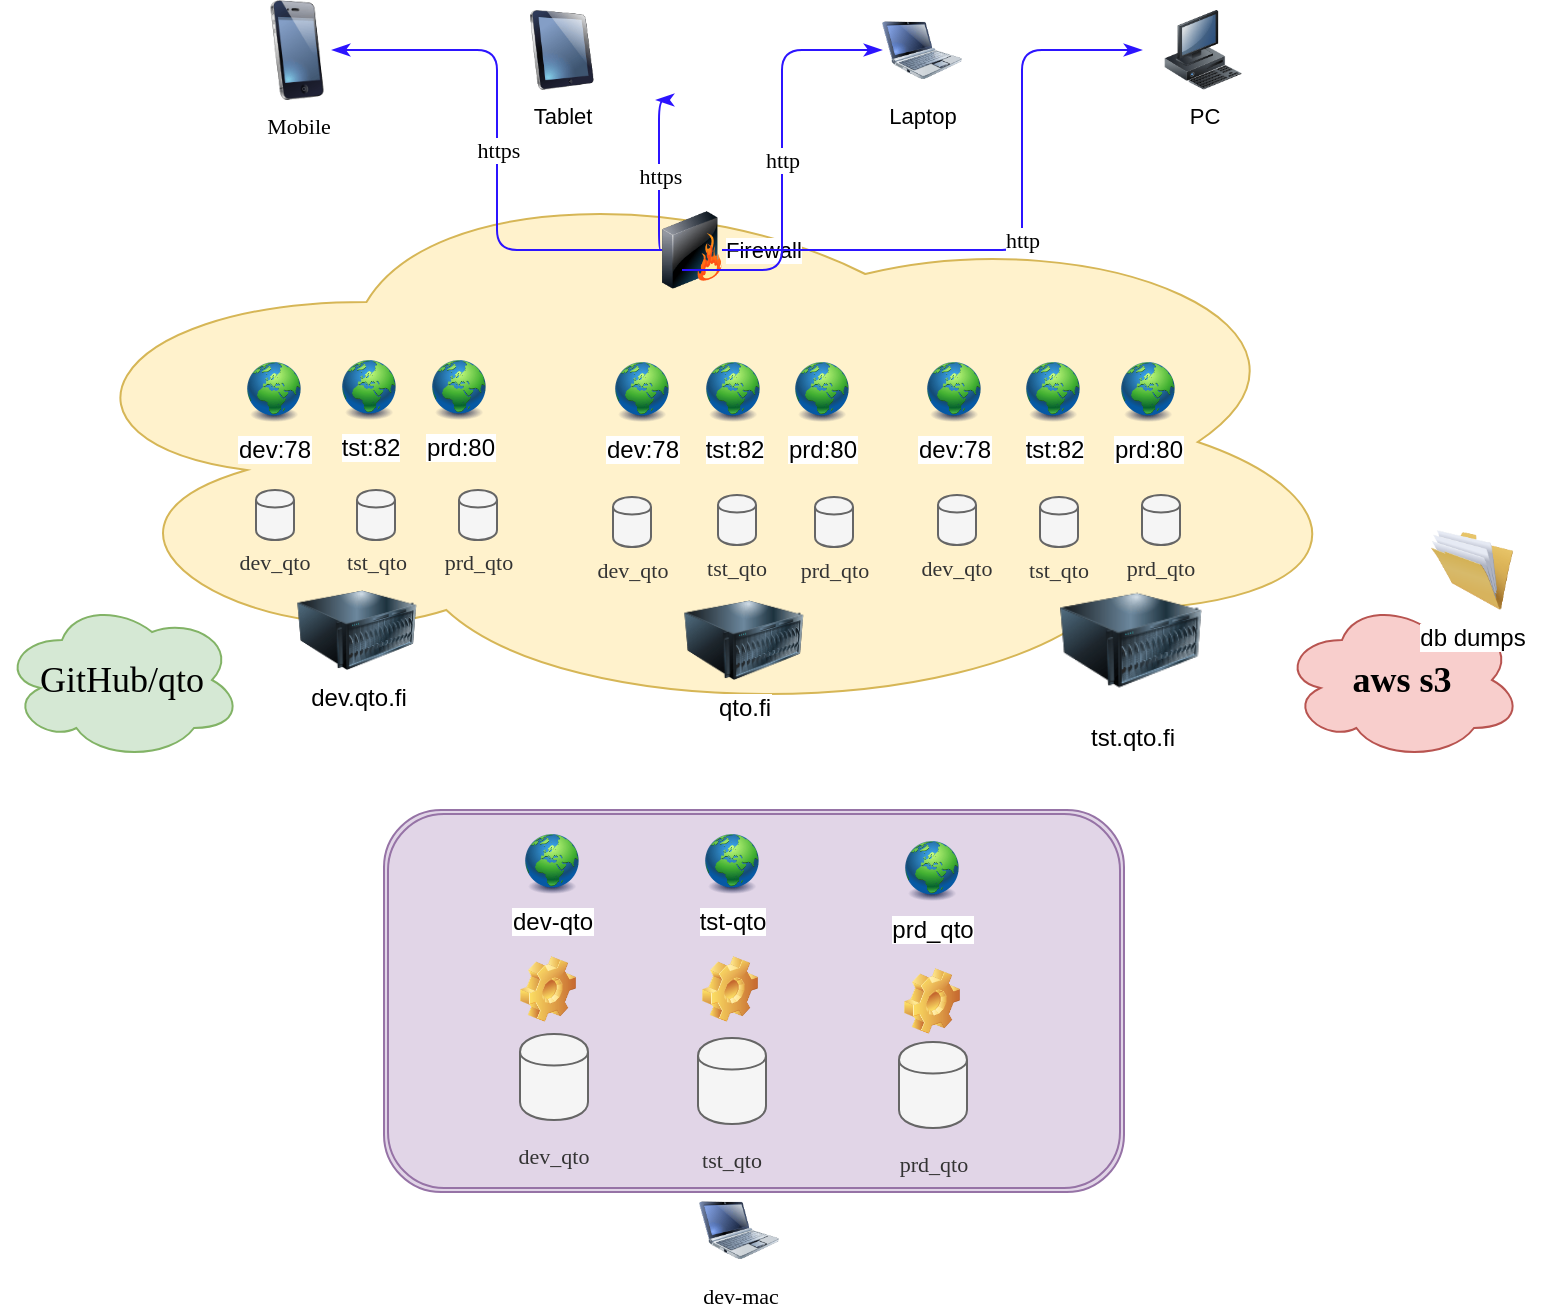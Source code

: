 <mxfile version="12.1.9" type="device" pages="1"><diagram name="Page-1" id="55a83fd1-7818-8e21-69c5-c3457e3827bb"><mxGraphModel dx="932" dy="583" grid="1" gridSize="10" guides="1" tooltips="1" connect="1" arrows="1" fold="1" page="1" pageScale="1" pageWidth="1100" pageHeight="850" background="#ffffff" math="0" shadow="0"><root><mxCell id="0"/><mxCell id="1" parent="0"/><mxCell id="VZ77hYy8lF5HKknLjza2-18" value="" style="ellipse;shape=cloud;whiteSpace=wrap;html=1;fontFamily=Lucida Console;fontSize=11;fillColor=#fff2cc;strokeColor=#d6b656;" parent="1" vertex="1"><mxGeometry x="166" y="436" width="665" height="280" as="geometry"/></mxCell><mxCell id="69ecfefc5c41e42c-3" value="Firewall" style="image;html=1;labelBackgroundColor=#ffffff;image=img/lib/clip_art/networking/Firewall_128x128.png;rounded=1;shadow=0;comic=0;strokeColor=#000000;strokeWidth=2;fillColor=#FFFFFF;fontSize=11;fontColor=#000000;labelPosition=right;verticalLabelPosition=middle;align=left;verticalAlign=middle;" parent="1" vertex="1"><mxGeometry x="480" y="460" width="30" height="40" as="geometry"/></mxCell><mxCell id="69ecfefc5c41e42c-4" value="Tablet" style="image;html=1;labelBackgroundColor=#ffffff;image=img/lib/clip_art/computers/iPad_128x128.png;rounded=1;shadow=0;comic=0;strokeColor=#000000;strokeWidth=2;fillColor=#FFFFFF;fontSize=11;fontColor=#000000;" parent="1" vertex="1"><mxGeometry x="410" y="360" width="40" height="40" as="geometry"/></mxCell><mxCell id="69ecfefc5c41e42c-7" value="PC" style="image;html=1;labelBackgroundColor=#ffffff;image=img/lib/clip_art/computers/Workstation_128x128.png;rounded=1;shadow=0;comic=0;strokeColor=#000000;strokeWidth=2;fillColor=#FFFFFF;fontSize=11;fontColor=#000000;" parent="1" vertex="1"><mxGeometry x="720" y="360" width="61" height="40" as="geometry"/></mxCell><mxCell id="69ecfefc5c41e42c-8" value="Mobile" style="image;html=1;labelBackgroundColor=#ffffff;image=img/lib/clip_art/telecommunication/iPhone_128x128.png;rounded=1;shadow=0;comic=0;strokeColor=#000000;strokeWidth=2;fillColor=#FFFFFF;fontSize=11;fontColor=#000000;fontFamily=Lucida Console;" parent="1" vertex="1"><mxGeometry x="280" y="355" width="35" height="50" as="geometry"/></mxCell><mxCell id="69ecfefc5c41e42c-9" value="Laptop" style="image;html=1;labelBackgroundColor=#ffffff;image=img/lib/clip_art/computers/Netbook_128x128.png;rounded=1;shadow=0;comic=0;strokeColor=#000000;strokeWidth=2;fillColor=#FFFFFF;fontSize=11;fontColor=#000000;" parent="1" vertex="1"><mxGeometry x="590" y="360" width="40" height="40" as="geometry"/></mxCell><mxCell id="69ecfefc5c41e42c-10" value="dev-mac&lt;br&gt;" style="image;html=1;labelBackgroundColor=#ffffff;image=img/lib/clip_art/computers/Netbook_128x128.png;rounded=1;shadow=0;comic=0;strokeColor=#000000;strokeWidth=2;fillColor=#FFFFFF;fontSize=11;fontColor=#000000;fontFamily=Lucida Console;" parent="1" vertex="1"><mxGeometry x="498.5" y="950" width="40" height="40" as="geometry"/></mxCell><mxCell id="VZ77hYy8lF5HKknLjza2-5" value="dev.qto.fi" style="image;html=1;labelBackgroundColor=#ffffff;image=img/lib/clip_art/computers/Server_128x128.png" parent="1" vertex="1"><mxGeometry x="292" y="650" width="71" height="40" as="geometry"/></mxCell><mxCell id="VZ77hYy8lF5HKknLjza2-19" value="" style="shape=ext;double=1;rounded=1;whiteSpace=wrap;html=1;fontFamily=Lucida Console;fontSize=11;fillColor=#e1d5e7;strokeColor=#9673a6;" parent="1" vertex="1"><mxGeometry x="341" y="760" width="370" height="191" as="geometry"/></mxCell><mxCell id="VZ77hYy8lF5HKknLjza2-24" value="dev-qto" style="image;html=1;labelBackgroundColor=#ffffff;image=img/lib/clip_art/general/Earth_globe_128x128.png" parent="1" vertex="1"><mxGeometry x="395" y="772" width="60" height="30" as="geometry"/></mxCell><mxCell id="VZ77hYy8lF5HKknLjza2-35" value="tst-qto" style="image;html=1;labelBackgroundColor=#ffffff;image=img/lib/clip_art/general/Earth_globe_128x128.png" parent="1" vertex="1"><mxGeometry x="490.5" y="772" width="49" height="30" as="geometry"/></mxCell><mxCell id="VZ77hYy8lF5HKknLjza2-27" value="&lt;h4&gt;&lt;span style=&quot;font-size: 18px&quot;&gt;aws s3&lt;/span&gt;&lt;/h4&gt;" style="ellipse;shape=cloud;whiteSpace=wrap;html=1;fontFamily=Lucida Console;fontSize=11;fillColor=#f8cecc;strokeColor=#b85450;" parent="1" vertex="1"><mxGeometry x="790" y="655" width="120" height="80" as="geometry"/></mxCell><mxCell id="VZ77hYy8lF5HKknLjza2-30" value="https" style="edgeStyle=elbowEdgeStyle;elbow=horizontal;endArrow=classicThin;html=1;fontFamily=Lucida Console;fontSize=11;entryX=1;entryY=0.5;entryDx=0;entryDy=0;exitX=0;exitY=0.5;exitDx=0;exitDy=0;rounded=1;strokeColor=#2C14FF;endFill=1;shadow=0;comic=0;" parent="1" source="69ecfefc5c41e42c-3" target="69ecfefc5c41e42c-8" edge="1"><mxGeometry width="50" height="50" relative="1" as="geometry"><mxPoint x="500" y="440" as="sourcePoint"/><mxPoint x="310" y="430" as="targetPoint"/></mxGeometry></mxCell><mxCell id="VZ77hYy8lF5HKknLjza2-32" value="http" style="edgeStyle=elbowEdgeStyle;elbow=horizontal;endArrow=classicThin;html=1;fontFamily=Lucida Console;fontSize=11;entryX=0;entryY=0.5;entryDx=0;entryDy=0;rounded=1;strokeColor=#2C14FF;endFill=1;shadow=0;comic=0;" parent="1" target="69ecfefc5c41e42c-9" edge="1"><mxGeometry width="50" height="50" relative="1" as="geometry"><mxPoint x="490" y="490" as="sourcePoint"/><mxPoint x="460" y="390" as="targetPoint"/></mxGeometry></mxCell><mxCell id="VZ77hYy8lF5HKknLjza2-33" value="http" style="edgeStyle=elbowEdgeStyle;elbow=horizontal;endArrow=classicThin;html=1;fontFamily=Lucida Console;fontSize=11;rounded=1;strokeColor=#2C14FF;endFill=1;shadow=0;comic=0;" parent="1" source="69ecfefc5c41e42c-3" target="69ecfefc5c41e42c-7" edge="1"><mxGeometry width="50" height="50" relative="1" as="geometry"><mxPoint x="500" y="500" as="sourcePoint"/><mxPoint x="600" y="390" as="targetPoint"/><Array as="points"><mxPoint x="660" y="450"/></Array></mxGeometry></mxCell><mxCell id="VZ77hYy8lF5HKknLjza2-40" value="" style="shape=image;html=1;verticalAlign=top;verticalLabelPosition=bottom;labelBackgroundColor=#ffffff;imageAspect=0;aspect=fixed;image=https://cdn2.iconfinder.com/data/icons/social-icons-33/128/Google_Chrome-128.png;fontFamily=Lucida Console;fontSize=11;" parent="1" vertex="1"><mxGeometry x="315.5" y="388" width="24" height="24" as="geometry"/></mxCell><mxCell id="VZ77hYy8lF5HKknLjza2-41" value="" style="shape=image;html=1;verticalAlign=top;verticalLabelPosition=bottom;labelBackgroundColor=#ffffff;imageAspect=0;aspect=fixed;image=https://cdn2.iconfinder.com/data/icons/social-icons-33/128/Google_Chrome-128.png;fontFamily=Lucida Console;fontSize=11;" parent="1" vertex="1"><mxGeometry x="453" y="393" width="24" height="24" as="geometry"/></mxCell><mxCell id="VZ77hYy8lF5HKknLjza2-42" value="https" style="edgeStyle=elbowEdgeStyle;elbow=horizontal;endArrow=classicThin;html=1;fontFamily=Lucida Console;fontSize=11;entryX=1;entryY=0.5;entryDx=0;entryDy=0;rounded=1;strokeColor=#2C14FF;endFill=1;shadow=0;comic=0;" parent="1" source="69ecfefc5c41e42c-3" target="VZ77hYy8lF5HKknLjza2-41" edge="1"><mxGeometry width="50" height="50" relative="1" as="geometry"><mxPoint x="480" y="480" as="sourcePoint"/><mxPoint x="450" y="380" as="targetPoint"/></mxGeometry></mxCell><mxCell id="VZ77hYy8lF5HKknLjza2-44" value="" style="shape=image;html=1;verticalAlign=top;verticalLabelPosition=bottom;labelBackgroundColor=#ffffff;imageAspect=0;aspect=fixed;image=https://cdn2.iconfinder.com/data/icons/social-icons-33/128/Google_Chrome-128.png;fontFamily=Lucida Console;fontSize=11;" parent="1" vertex="1"><mxGeometry x="576.5" y="388" width="24" height="24" as="geometry"/></mxCell><mxCell id="VZ77hYy8lF5HKknLjza2-45" value="" style="shape=image;html=1;verticalAlign=top;verticalLabelPosition=bottom;labelBackgroundColor=#ffffff;imageAspect=0;aspect=fixed;image=https://cdn2.iconfinder.com/data/icons/social-icons-33/128/Google_Chrome-128.png;fontFamily=Lucida Console;fontSize=11;" parent="1" vertex="1"><mxGeometry x="711" y="388" width="24" height="24" as="geometry"/></mxCell><mxCell id="VZ77hYy8lF5HKknLjza2-46" value="" style="shape=image;html=1;verticalAlign=top;verticalLabelPosition=bottom;labelBackgroundColor=#ffffff;imageAspect=0;aspect=fixed;image=https://cdn2.iconfinder.com/data/icons/social-icons-33/128/Google_Chrome-128.png;fontFamily=Lucida Console;fontSize=11;" parent="1" vertex="1"><mxGeometry x="532" y="946" width="24" height="24" as="geometry"/></mxCell><mxCell id="VZ77hYy8lF5HKknLjza2-49" value="&lt;br&gt;&lt;br&gt;&lt;br&gt;&lt;br&gt;&lt;br&gt;dev_qto" style="shape=cylinder;whiteSpace=wrap;html=1;boundedLbl=1;backgroundOutline=1;fontFamily=Lucida Console;fontSize=11;fillColor=#f5f5f5;strokeColor=#666666;fontColor=#333333;" parent="1" vertex="1"><mxGeometry x="409" y="872" width="34" height="43" as="geometry"/></mxCell><mxCell id="VZ77hYy8lF5HKknLjza2-50" value="prd_qto" style="image;html=1;labelBackgroundColor=#ffffff;image=img/lib/clip_art/general/Earth_globe_128x128.png" parent="1" vertex="1"><mxGeometry x="590.5" y="775.5" width="49" height="30" as="geometry"/></mxCell><mxCell id="VZ77hYy8lF5HKknLjza2-51" style="edgeStyle=elbowEdgeStyle;comic=0;orthogonalLoop=1;jettySize=auto;elbow=horizontal;html=1;exitX=1;exitY=0.3;exitDx=0;exitDy=0;shadow=0;endArrow=classicThin;endFill=1;strokeColor=#2C14FF;fontFamily=Lucida Console;" parent="1" source="VZ77hYy8lF5HKknLjza2-49" target="VZ77hYy8lF5HKknLjza2-49" edge="1"><mxGeometry relative="1" as="geometry"/></mxCell><mxCell id="VZ77hYy8lF5HKknLjza2-52" value="&lt;br&gt;&lt;br&gt;&lt;br&gt;&lt;br&gt;&lt;br&gt;tst_qto" style="shape=cylinder;whiteSpace=wrap;html=1;boundedLbl=1;backgroundOutline=1;fontFamily=Lucida Console;fontSize=11;fillColor=#f5f5f5;strokeColor=#666666;fontColor=#333333;" parent="1" vertex="1"><mxGeometry x="498" y="874" width="34" height="43" as="geometry"/></mxCell><mxCell id="VZ77hYy8lF5HKknLjza2-54" value="&lt;br&gt;&lt;br&gt;&lt;br&gt;&lt;br&gt;&lt;br&gt;prd_qto" style="shape=cylinder;whiteSpace=wrap;html=1;boundedLbl=1;backgroundOutline=1;fontFamily=Lucida Console;fontSize=11;fillColor=#f5f5f5;strokeColor=#666666;fontColor=#333333;" parent="1" vertex="1"><mxGeometry x="598.5" y="876" width="34" height="43" as="geometry"/></mxCell><mxCell id="VZ77hYy8lF5HKknLjza2-55" value="&lt;font style=&quot;font-size: 18px&quot;&gt;GitHub/qto&lt;/font&gt;" style="ellipse;shape=cloud;whiteSpace=wrap;html=1;fontFamily=Lucida Console;fontSize=11;fillColor=#d5e8d4;strokeColor=#82b366;" parent="1" vertex="1"><mxGeometry x="150" y="655" width="120" height="80" as="geometry"/></mxCell><mxCell id="UG7Mb5MKqXVqBHHixs7j-2" value="qto.fi" style="image;html=1;labelBackgroundColor=#ffffff;image=img/lib/clip_art/computers/Server_128x128.png" vertex="1" parent="1"><mxGeometry x="485.5" y="655" width="71" height="40" as="geometry"/></mxCell><mxCell id="VZ77hYy8lF5HKknLjza2-9" value="db dumps" style="image;html=1;labelBackgroundColor=#ffffff;image=img/lib/clip_art/general/Full_Folder_128x128.png" parent="1" vertex="1"><mxGeometry x="850" y="620" width="70" height="40" as="geometry"/></mxCell><mxCell id="UG7Mb5MKqXVqBHHixs7j-3" value="tst.qto.fi" style="image;html=1;labelBackgroundColor=#ffffff;image=img/lib/clip_art/computers/Server_128x128.png" vertex="1" parent="1"><mxGeometry x="679" y="640" width="71" height="70" as="geometry"/></mxCell><mxCell id="UG7Mb5MKqXVqBHHixs7j-4" value="dev:78" style="image;html=1;labelBackgroundColor=#ffffff;image=img/lib/clip_art/general/Earth_globe_128x128.png" vertex="1" parent="1"><mxGeometry x="262" y="536" width="48" height="30" as="geometry"/></mxCell><mxCell id="VZ77hYy8lF5HKknLjza2-38" value="" style="shape=image;html=1;verticalLabelPosition=bottom;labelBackgroundColor=#ffffff;verticalAlign=top;imageAspect=1;aspect=fixed;image=img/clipart/Gear_128x128.png;fontFamily=Lucida Console;fontSize=11;" parent="1" vertex="1"><mxGeometry x="409" y="833" width="28" height="33" as="geometry"/></mxCell><mxCell id="UG7Mb5MKqXVqBHHixs7j-10" value="" style="shape=image;html=1;verticalLabelPosition=bottom;labelBackgroundColor=#ffffff;verticalAlign=top;imageAspect=1;aspect=fixed;image=img/clipart/Gear_128x128.png;fontFamily=Lucida Console;fontSize=11;" vertex="1" parent="1"><mxGeometry x="500" y="833" width="28" height="33" as="geometry"/></mxCell><mxCell id="UG7Mb5MKqXVqBHHixs7j-11" value="" style="shape=image;html=1;verticalLabelPosition=bottom;labelBackgroundColor=#ffffff;verticalAlign=top;imageAspect=1;aspect=fixed;image=img/clipart/Gear_128x128.png;fontFamily=Lucida Console;fontSize=11;" vertex="1" parent="1"><mxGeometry x="601" y="839" width="28" height="33" as="geometry"/></mxCell><mxCell id="UG7Mb5MKqXVqBHHixs7j-12" value="tst:82" style="image;html=1;labelBackgroundColor=#ffffff;image=img/lib/clip_art/general/Earth_globe_128x128.png" vertex="1" parent="1"><mxGeometry x="303.5" y="535" width="60" height="30" as="geometry"/></mxCell><mxCell id="UG7Mb5MKqXVqBHHixs7j-13" value="prd:80" style="image;html=1;labelBackgroundColor=#ffffff;image=img/lib/clip_art/general/Earth_globe_128x128.png" vertex="1" parent="1"><mxGeometry x="348.5" y="535" width="60" height="30" as="geometry"/></mxCell><mxCell id="UG7Mb5MKqXVqBHHixs7j-16" value="prd:80" style="image;html=1;labelBackgroundColor=#ffffff;image=img/lib/clip_art/general/Earth_globe_128x128.png" vertex="1" parent="1"><mxGeometry x="530" y="536" width="60" height="30" as="geometry"/></mxCell><mxCell id="UG7Mb5MKqXVqBHHixs7j-17" value="tst:82" style="image;html=1;labelBackgroundColor=#ffffff;image=img/lib/clip_art/general/Earth_globe_128x128.png" vertex="1" parent="1"><mxGeometry x="485.5" y="536" width="60" height="30" as="geometry"/></mxCell><mxCell id="UG7Mb5MKqXVqBHHixs7j-18" value="dev:78" style="image;html=1;labelBackgroundColor=#ffffff;image=img/lib/clip_art/general/Earth_globe_128x128.png" vertex="1" parent="1"><mxGeometry x="440" y="536" width="60" height="30" as="geometry"/></mxCell><mxCell id="UG7Mb5MKqXVqBHHixs7j-19" value="dev:78" style="image;html=1;labelBackgroundColor=#ffffff;image=img/lib/clip_art/general/Earth_globe_128x128.png" vertex="1" parent="1"><mxGeometry x="596" y="536" width="60" height="30" as="geometry"/></mxCell><mxCell id="UG7Mb5MKqXVqBHHixs7j-20" value="tst:82" style="image;html=1;labelBackgroundColor=#ffffff;image=img/lib/clip_art/general/Earth_globe_128x128.png" vertex="1" parent="1"><mxGeometry x="645.5" y="536" width="60" height="30" as="geometry"/></mxCell><mxCell id="UG7Mb5MKqXVqBHHixs7j-21" value="prd:80" style="image;html=1;labelBackgroundColor=#ffffff;image=img/lib/clip_art/general/Earth_globe_128x128.png" vertex="1" parent="1"><mxGeometry x="693" y="536" width="60" height="30" as="geometry"/></mxCell><mxCell id="UG7Mb5MKqXVqBHHixs7j-22" value="&lt;br&gt;&lt;br&gt;&lt;br&gt;dev_qto" style="shape=cylinder;whiteSpace=wrap;html=1;boundedLbl=1;backgroundOutline=1;fontFamily=Lucida Console;fontSize=11;fillColor=#f5f5f5;strokeColor=#666666;fontColor=#333333;align=center;" vertex="1" parent="1"><mxGeometry x="277" y="600" width="19" height="25" as="geometry"/></mxCell><mxCell id="UG7Mb5MKqXVqBHHixs7j-25" value="&lt;br&gt;&lt;br&gt;&lt;br&gt;tst_qto" style="shape=cylinder;whiteSpace=wrap;html=1;boundedLbl=1;backgroundOutline=1;fontFamily=Lucida Console;fontSize=11;fillColor=#f5f5f5;strokeColor=#666666;fontColor=#333333;align=center;" vertex="1" parent="1"><mxGeometry x="327.5" y="600" width="19" height="25" as="geometry"/></mxCell><mxCell id="UG7Mb5MKqXVqBHHixs7j-26" value="&lt;br&gt;&lt;br&gt;&lt;br&gt;prd_qto" style="shape=cylinder;whiteSpace=wrap;html=1;boundedLbl=1;backgroundOutline=1;fontFamily=Lucida Console;fontSize=11;fillColor=#f5f5f5;strokeColor=#666666;fontColor=#333333;align=center;" vertex="1" parent="1"><mxGeometry x="378.5" y="600" width="19" height="25" as="geometry"/></mxCell><mxCell id="UG7Mb5MKqXVqBHHixs7j-27" value="&lt;br&gt;&lt;br&gt;&lt;br&gt;dev_qto" style="shape=cylinder;whiteSpace=wrap;html=1;boundedLbl=1;backgroundOutline=1;fontFamily=Lucida Console;fontSize=11;fillColor=#f5f5f5;strokeColor=#666666;fontColor=#333333;align=center;" vertex="1" parent="1"><mxGeometry x="455.5" y="603.5" width="19" height="25" as="geometry"/></mxCell><mxCell id="UG7Mb5MKqXVqBHHixs7j-28" value="&lt;br&gt;&lt;br&gt;&lt;br&gt;tst_qto" style="shape=cylinder;whiteSpace=wrap;html=1;boundedLbl=1;backgroundOutline=1;fontFamily=Lucida Console;fontSize=11;fillColor=#f5f5f5;strokeColor=#666666;fontColor=#333333;align=center;" vertex="1" parent="1"><mxGeometry x="508" y="602.5" width="19" height="25" as="geometry"/></mxCell><mxCell id="UG7Mb5MKqXVqBHHixs7j-29" value="&lt;br&gt;&lt;br&gt;&lt;br&gt;prd_qto" style="shape=cylinder;whiteSpace=wrap;html=1;boundedLbl=1;backgroundOutline=1;fontFamily=Lucida Console;fontSize=11;fillColor=#f5f5f5;strokeColor=#666666;fontColor=#333333;align=center;" vertex="1" parent="1"><mxGeometry x="556.5" y="603.5" width="19" height="25" as="geometry"/></mxCell><mxCell id="UG7Mb5MKqXVqBHHixs7j-30" value="&lt;br&gt;&lt;br&gt;&lt;br&gt;dev_qto" style="shape=cylinder;whiteSpace=wrap;html=1;boundedLbl=1;backgroundOutline=1;fontFamily=Lucida Console;fontSize=11;fillColor=#f5f5f5;strokeColor=#666666;fontColor=#333333;align=center;" vertex="1" parent="1"><mxGeometry x="618" y="602.5" width="19" height="25" as="geometry"/></mxCell><mxCell id="UG7Mb5MKqXVqBHHixs7j-31" value="&lt;br&gt;&lt;br&gt;&lt;br&gt;tst_qto" style="shape=cylinder;whiteSpace=wrap;html=1;boundedLbl=1;backgroundOutline=1;fontFamily=Lucida Console;fontSize=11;fillColor=#f5f5f5;strokeColor=#666666;fontColor=#333333;align=center;" vertex="1" parent="1"><mxGeometry x="669" y="603.5" width="19" height="25" as="geometry"/></mxCell><mxCell id="UG7Mb5MKqXVqBHHixs7j-32" value="&lt;br&gt;&lt;br&gt;&lt;br&gt;prd_qto" style="shape=cylinder;whiteSpace=wrap;html=1;boundedLbl=1;backgroundOutline=1;fontFamily=Lucida Console;fontSize=11;fillColor=#f5f5f5;strokeColor=#666666;fontColor=#333333;align=center;" vertex="1" parent="1"><mxGeometry x="720" y="602.5" width="19" height="25" as="geometry"/></mxCell></root></mxGraphModel></diagram></mxfile>